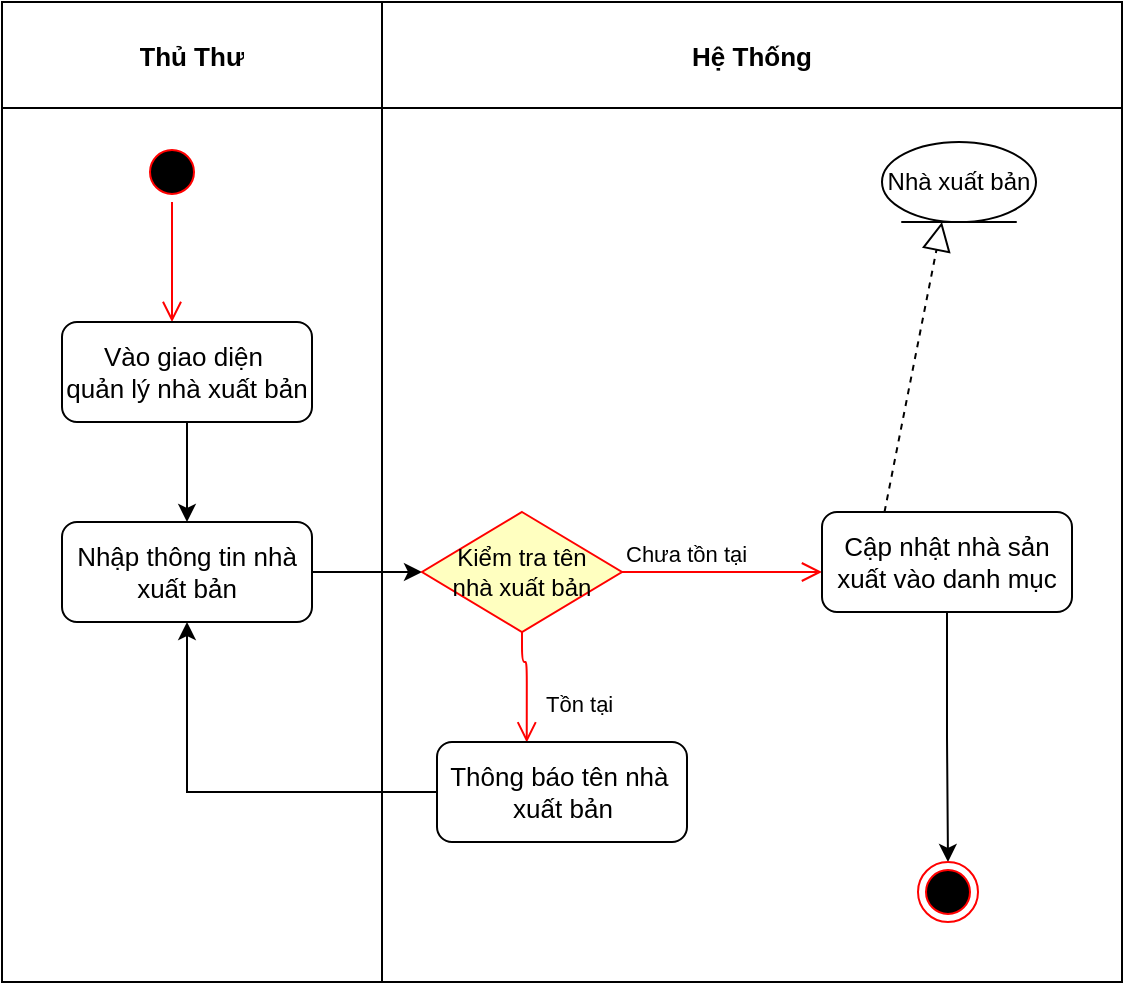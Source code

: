 <mxfile version="14.7.2" type="device"><diagram id="K-Mc4Leutq3-9V32UN_h" name="Page-1"><mxGraphModel dx="1038" dy="580" grid="1" gridSize="10" guides="1" tooltips="1" connect="1" arrows="1" fold="1" page="1" pageScale="1" pageWidth="827" pageHeight="1169" math="0" shadow="0"><root><mxCell id="0"/><mxCell id="1" parent="0"/><mxCell id="3loDEHEyK09Dnw0OW4PR-1" value="" style="shape=table;html=1;whiteSpace=wrap;startSize=0;container=1;collapsible=0;childLayout=tableLayout;" vertex="1" parent="1"><mxGeometry x="70" y="40" width="560" height="490" as="geometry"/></mxCell><mxCell id="3loDEHEyK09Dnw0OW4PR-2" value="" style="shape=partialRectangle;html=1;whiteSpace=wrap;collapsible=0;dropTarget=0;pointerEvents=0;fillColor=none;top=0;left=0;bottom=0;right=0;points=[[0,0.5],[1,0.5]];portConstraint=eastwest;" vertex="1" parent="3loDEHEyK09Dnw0OW4PR-1"><mxGeometry width="560" height="53" as="geometry"/></mxCell><mxCell id="3loDEHEyK09Dnw0OW4PR-3" value="&lt;b&gt;&lt;font style=&quot;font-size: 13px&quot;&gt;Thủ Thư&lt;/font&gt;&lt;/b&gt;" style="shape=partialRectangle;html=1;whiteSpace=wrap;connectable=0;overflow=hidden;fillColor=none;top=0;left=0;bottom=0;right=0;" vertex="1" parent="3loDEHEyK09Dnw0OW4PR-2"><mxGeometry width="190" height="53" as="geometry"/></mxCell><mxCell id="3loDEHEyK09Dnw0OW4PR-4" value="&lt;b&gt;&lt;font style=&quot;font-size: 13px&quot;&gt;Hệ Thống&lt;/font&gt;&lt;/b&gt;" style="shape=partialRectangle;html=1;whiteSpace=wrap;connectable=0;overflow=hidden;fillColor=none;top=0;left=0;bottom=0;right=0;" vertex="1" parent="3loDEHEyK09Dnw0OW4PR-2"><mxGeometry x="190" width="370" height="53" as="geometry"/></mxCell><mxCell id="3loDEHEyK09Dnw0OW4PR-5" value="" style="shape=partialRectangle;html=1;whiteSpace=wrap;collapsible=0;dropTarget=0;pointerEvents=0;fillColor=none;top=0;left=0;bottom=0;right=0;points=[[0,0.5],[1,0.5]];portConstraint=eastwest;" vertex="1" parent="3loDEHEyK09Dnw0OW4PR-1"><mxGeometry y="53" width="560" height="437" as="geometry"/></mxCell><mxCell id="3loDEHEyK09Dnw0OW4PR-6" value="" style="shape=partialRectangle;html=1;whiteSpace=wrap;connectable=0;overflow=hidden;fillColor=none;top=0;left=0;bottom=0;right=0;" vertex="1" parent="3loDEHEyK09Dnw0OW4PR-5"><mxGeometry width="190" height="437" as="geometry"/></mxCell><mxCell id="3loDEHEyK09Dnw0OW4PR-7" value="" style="shape=partialRectangle;html=1;whiteSpace=wrap;connectable=0;overflow=hidden;fillColor=none;top=0;left=0;bottom=0;right=0;" vertex="1" parent="3loDEHEyK09Dnw0OW4PR-5"><mxGeometry x="190" width="370" height="437" as="geometry"/></mxCell><mxCell id="3loDEHEyK09Dnw0OW4PR-8" value="" style="ellipse;html=1;shape=startState;fillColor=#000000;strokeColor=#ff0000;" vertex="1" parent="1"><mxGeometry x="140" y="110" width="30" height="30" as="geometry"/></mxCell><mxCell id="3loDEHEyK09Dnw0OW4PR-9" value="" style="edgeStyle=orthogonalEdgeStyle;html=1;verticalAlign=bottom;endArrow=open;endSize=8;strokeColor=#ff0000;" edge="1" source="3loDEHEyK09Dnw0OW4PR-8" parent="1"><mxGeometry relative="1" as="geometry"><mxPoint x="155" y="200" as="targetPoint"/></mxGeometry></mxCell><mxCell id="3loDEHEyK09Dnw0OW4PR-12" style="edgeStyle=orthogonalEdgeStyle;rounded=0;orthogonalLoop=1;jettySize=auto;html=1;" edge="1" parent="1" source="3loDEHEyK09Dnw0OW4PR-10" target="3loDEHEyK09Dnw0OW4PR-11"><mxGeometry relative="1" as="geometry"/></mxCell><mxCell id="3loDEHEyK09Dnw0OW4PR-10" value="Vào giao diện&amp;nbsp;&lt;br&gt;quản lý nhà xuất bản" style="rounded=1;whiteSpace=wrap;html=1;fontSize=13;strokeColor=#000000;" vertex="1" parent="1"><mxGeometry x="100" y="200" width="125" height="50" as="geometry"/></mxCell><mxCell id="3loDEHEyK09Dnw0OW4PR-19" style="edgeStyle=orthogonalEdgeStyle;rounded=0;orthogonalLoop=1;jettySize=auto;html=1;" edge="1" parent="1" source="3loDEHEyK09Dnw0OW4PR-11" target="3loDEHEyK09Dnw0OW4PR-16"><mxGeometry relative="1" as="geometry"/></mxCell><mxCell id="3loDEHEyK09Dnw0OW4PR-11" value="Nhập thông tin nhà xuất bản" style="rounded=1;whiteSpace=wrap;html=1;fontSize=13;strokeColor=#000000;" vertex="1" parent="1"><mxGeometry x="100" y="300" width="125" height="50" as="geometry"/></mxCell><mxCell id="3loDEHEyK09Dnw0OW4PR-16" value="Kiểm tra tên&lt;br&gt;nhà xuất bản" style="rhombus;whiteSpace=wrap;html=1;fillColor=#ffffc0;strokeColor=#ff0000;" vertex="1" parent="1"><mxGeometry x="280" y="295" width="100" height="60" as="geometry"/></mxCell><mxCell id="3loDEHEyK09Dnw0OW4PR-17" value="Chưa tồn tại" style="edgeStyle=orthogonalEdgeStyle;html=1;align=left;verticalAlign=bottom;endArrow=open;endSize=8;strokeColor=#ff0000;" edge="1" source="3loDEHEyK09Dnw0OW4PR-16" parent="1"><mxGeometry x="-1" relative="1" as="geometry"><mxPoint x="480" y="325" as="targetPoint"/></mxGeometry></mxCell><mxCell id="3loDEHEyK09Dnw0OW4PR-18" value="Tồn tại" style="edgeStyle=orthogonalEdgeStyle;html=1;align=left;verticalAlign=top;endArrow=open;endSize=8;strokeColor=#ff0000;entryX=0.359;entryY=0.004;entryDx=0;entryDy=0;entryPerimeter=0;" edge="1" source="3loDEHEyK09Dnw0OW4PR-16" parent="1" target="3loDEHEyK09Dnw0OW4PR-20"><mxGeometry x="-0.107" y="8" relative="1" as="geometry"><mxPoint x="410" y="370" as="targetPoint"/><Array as="points"><mxPoint x="330" y="370"/><mxPoint x="332" y="370"/></Array><mxPoint as="offset"/></mxGeometry></mxCell><mxCell id="3loDEHEyK09Dnw0OW4PR-22" style="edgeStyle=orthogonalEdgeStyle;rounded=0;orthogonalLoop=1;jettySize=auto;html=1;" edge="1" parent="1" source="3loDEHEyK09Dnw0OW4PR-20" target="3loDEHEyK09Dnw0OW4PR-11"><mxGeometry relative="1" as="geometry"/></mxCell><mxCell id="3loDEHEyK09Dnw0OW4PR-20" value="Thông báo tên nhà&amp;nbsp;&lt;br&gt;xuất bản" style="rounded=1;whiteSpace=wrap;html=1;fontSize=13;strokeColor=#000000;" vertex="1" parent="1"><mxGeometry x="287.5" y="410" width="125" height="50" as="geometry"/></mxCell><mxCell id="3loDEHEyK09Dnw0OW4PR-24" style="edgeStyle=orthogonalEdgeStyle;rounded=0;orthogonalLoop=1;jettySize=auto;html=1;" edge="1" parent="1" source="3loDEHEyK09Dnw0OW4PR-21" target="3loDEHEyK09Dnw0OW4PR-23"><mxGeometry relative="1" as="geometry"/></mxCell><mxCell id="3loDEHEyK09Dnw0OW4PR-21" value="Cập nhật nhà sản xuất vào danh mục" style="rounded=1;whiteSpace=wrap;html=1;fontSize=13;strokeColor=#000000;" vertex="1" parent="1"><mxGeometry x="480" y="295" width="125" height="50" as="geometry"/></mxCell><mxCell id="3loDEHEyK09Dnw0OW4PR-23" value="" style="ellipse;html=1;shape=endState;fillColor=#000000;strokeColor=#ff0000;" vertex="1" parent="1"><mxGeometry x="528" y="470" width="30" height="30" as="geometry"/></mxCell><mxCell id="3loDEHEyK09Dnw0OW4PR-25" value="Nhà xuất bản" style="ellipse;shape=umlEntity;whiteSpace=wrap;html=1;" vertex="1" parent="1"><mxGeometry x="510" y="110" width="77" height="40" as="geometry"/></mxCell><mxCell id="3loDEHEyK09Dnw0OW4PR-26" value="" style="endArrow=block;dashed=1;endFill=0;endSize=12;html=1;exitX=0.25;exitY=0;exitDx=0;exitDy=0;" edge="1" parent="1" source="3loDEHEyK09Dnw0OW4PR-21"><mxGeometry width="160" relative="1" as="geometry"><mxPoint x="520" y="300" as="sourcePoint"/><mxPoint x="540" y="150" as="targetPoint"/></mxGeometry></mxCell></root></mxGraphModel></diagram></mxfile>